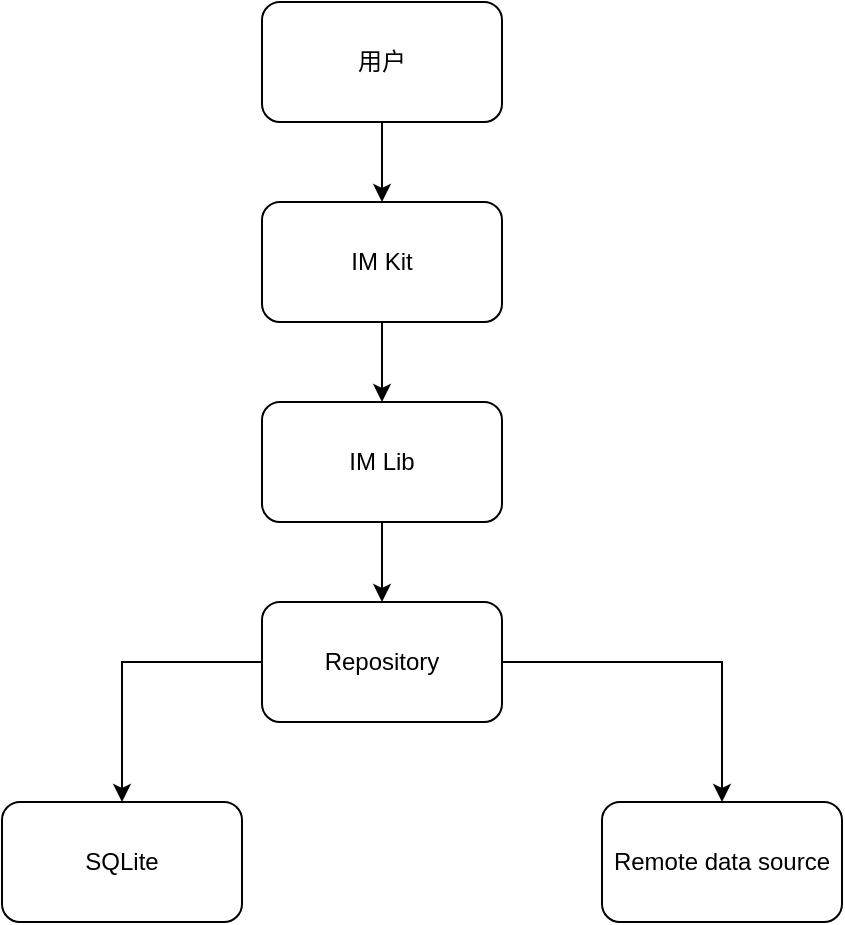<mxfile version="14.8.0" type="github">
  <diagram id="r0lZ6PcfNRcoaRvH1TT-" name="Page-1">
    <mxGraphModel dx="1026" dy="457" grid="1" gridSize="10" guides="1" tooltips="1" connect="1" arrows="1" fold="1" page="1" pageScale="1" pageWidth="850" pageHeight="1100" math="0" shadow="0">
      <root>
        <mxCell id="0" />
        <mxCell id="1" parent="0" />
        <mxCell id="302I41bybHosBHLhknnt-5" style="edgeStyle=orthogonalEdgeStyle;rounded=0;orthogonalLoop=1;jettySize=auto;html=1;exitX=0.5;exitY=1;exitDx=0;exitDy=0;" edge="1" parent="1" source="302I41bybHosBHLhknnt-1" target="302I41bybHosBHLhknnt-2">
          <mxGeometry relative="1" as="geometry" />
        </mxCell>
        <mxCell id="302I41bybHosBHLhknnt-1" value="用户" style="rounded=1;whiteSpace=wrap;html=1;" vertex="1" parent="1">
          <mxGeometry x="310" y="110" width="120" height="60" as="geometry" />
        </mxCell>
        <mxCell id="302I41bybHosBHLhknnt-6" style="edgeStyle=orthogonalEdgeStyle;rounded=0;orthogonalLoop=1;jettySize=auto;html=1;entryX=0.5;entryY=0;entryDx=0;entryDy=0;" edge="1" parent="1" source="302I41bybHosBHLhknnt-2" target="302I41bybHosBHLhknnt-3">
          <mxGeometry relative="1" as="geometry" />
        </mxCell>
        <mxCell id="302I41bybHosBHLhknnt-2" value="IM Kit" style="rounded=1;whiteSpace=wrap;html=1;" vertex="1" parent="1">
          <mxGeometry x="310" y="210" width="120" height="60" as="geometry" />
        </mxCell>
        <mxCell id="302I41bybHosBHLhknnt-7" style="edgeStyle=orthogonalEdgeStyle;rounded=0;orthogonalLoop=1;jettySize=auto;html=1;exitX=0.5;exitY=1;exitDx=0;exitDy=0;entryX=0.5;entryY=0;entryDx=0;entryDy=0;" edge="1" parent="1" source="302I41bybHosBHLhknnt-3" target="302I41bybHosBHLhknnt-4">
          <mxGeometry relative="1" as="geometry" />
        </mxCell>
        <mxCell id="302I41bybHosBHLhknnt-3" value="IM Lib" style="rounded=1;whiteSpace=wrap;html=1;" vertex="1" parent="1">
          <mxGeometry x="310" y="310" width="120" height="60" as="geometry" />
        </mxCell>
        <mxCell id="302I41bybHosBHLhknnt-10" style="edgeStyle=orthogonalEdgeStyle;rounded=0;orthogonalLoop=1;jettySize=auto;html=1;entryX=0.5;entryY=0;entryDx=0;entryDy=0;" edge="1" parent="1" source="302I41bybHosBHLhknnt-4" target="302I41bybHosBHLhknnt-8">
          <mxGeometry relative="1" as="geometry" />
        </mxCell>
        <mxCell id="302I41bybHosBHLhknnt-11" style="edgeStyle=orthogonalEdgeStyle;rounded=0;orthogonalLoop=1;jettySize=auto;html=1;" edge="1" parent="1" source="302I41bybHosBHLhknnt-4" target="302I41bybHosBHLhknnt-9">
          <mxGeometry relative="1" as="geometry" />
        </mxCell>
        <mxCell id="302I41bybHosBHLhknnt-4" value="Repository" style="rounded=1;whiteSpace=wrap;html=1;" vertex="1" parent="1">
          <mxGeometry x="310" y="410" width="120" height="60" as="geometry" />
        </mxCell>
        <mxCell id="302I41bybHosBHLhknnt-8" value="SQLite" style="rounded=1;whiteSpace=wrap;html=1;" vertex="1" parent="1">
          <mxGeometry x="180" y="510" width="120" height="60" as="geometry" />
        </mxCell>
        <mxCell id="302I41bybHosBHLhknnt-9" value="Remote data source" style="rounded=1;whiteSpace=wrap;html=1;" vertex="1" parent="1">
          <mxGeometry x="480" y="510" width="120" height="60" as="geometry" />
        </mxCell>
      </root>
    </mxGraphModel>
  </diagram>
</mxfile>
